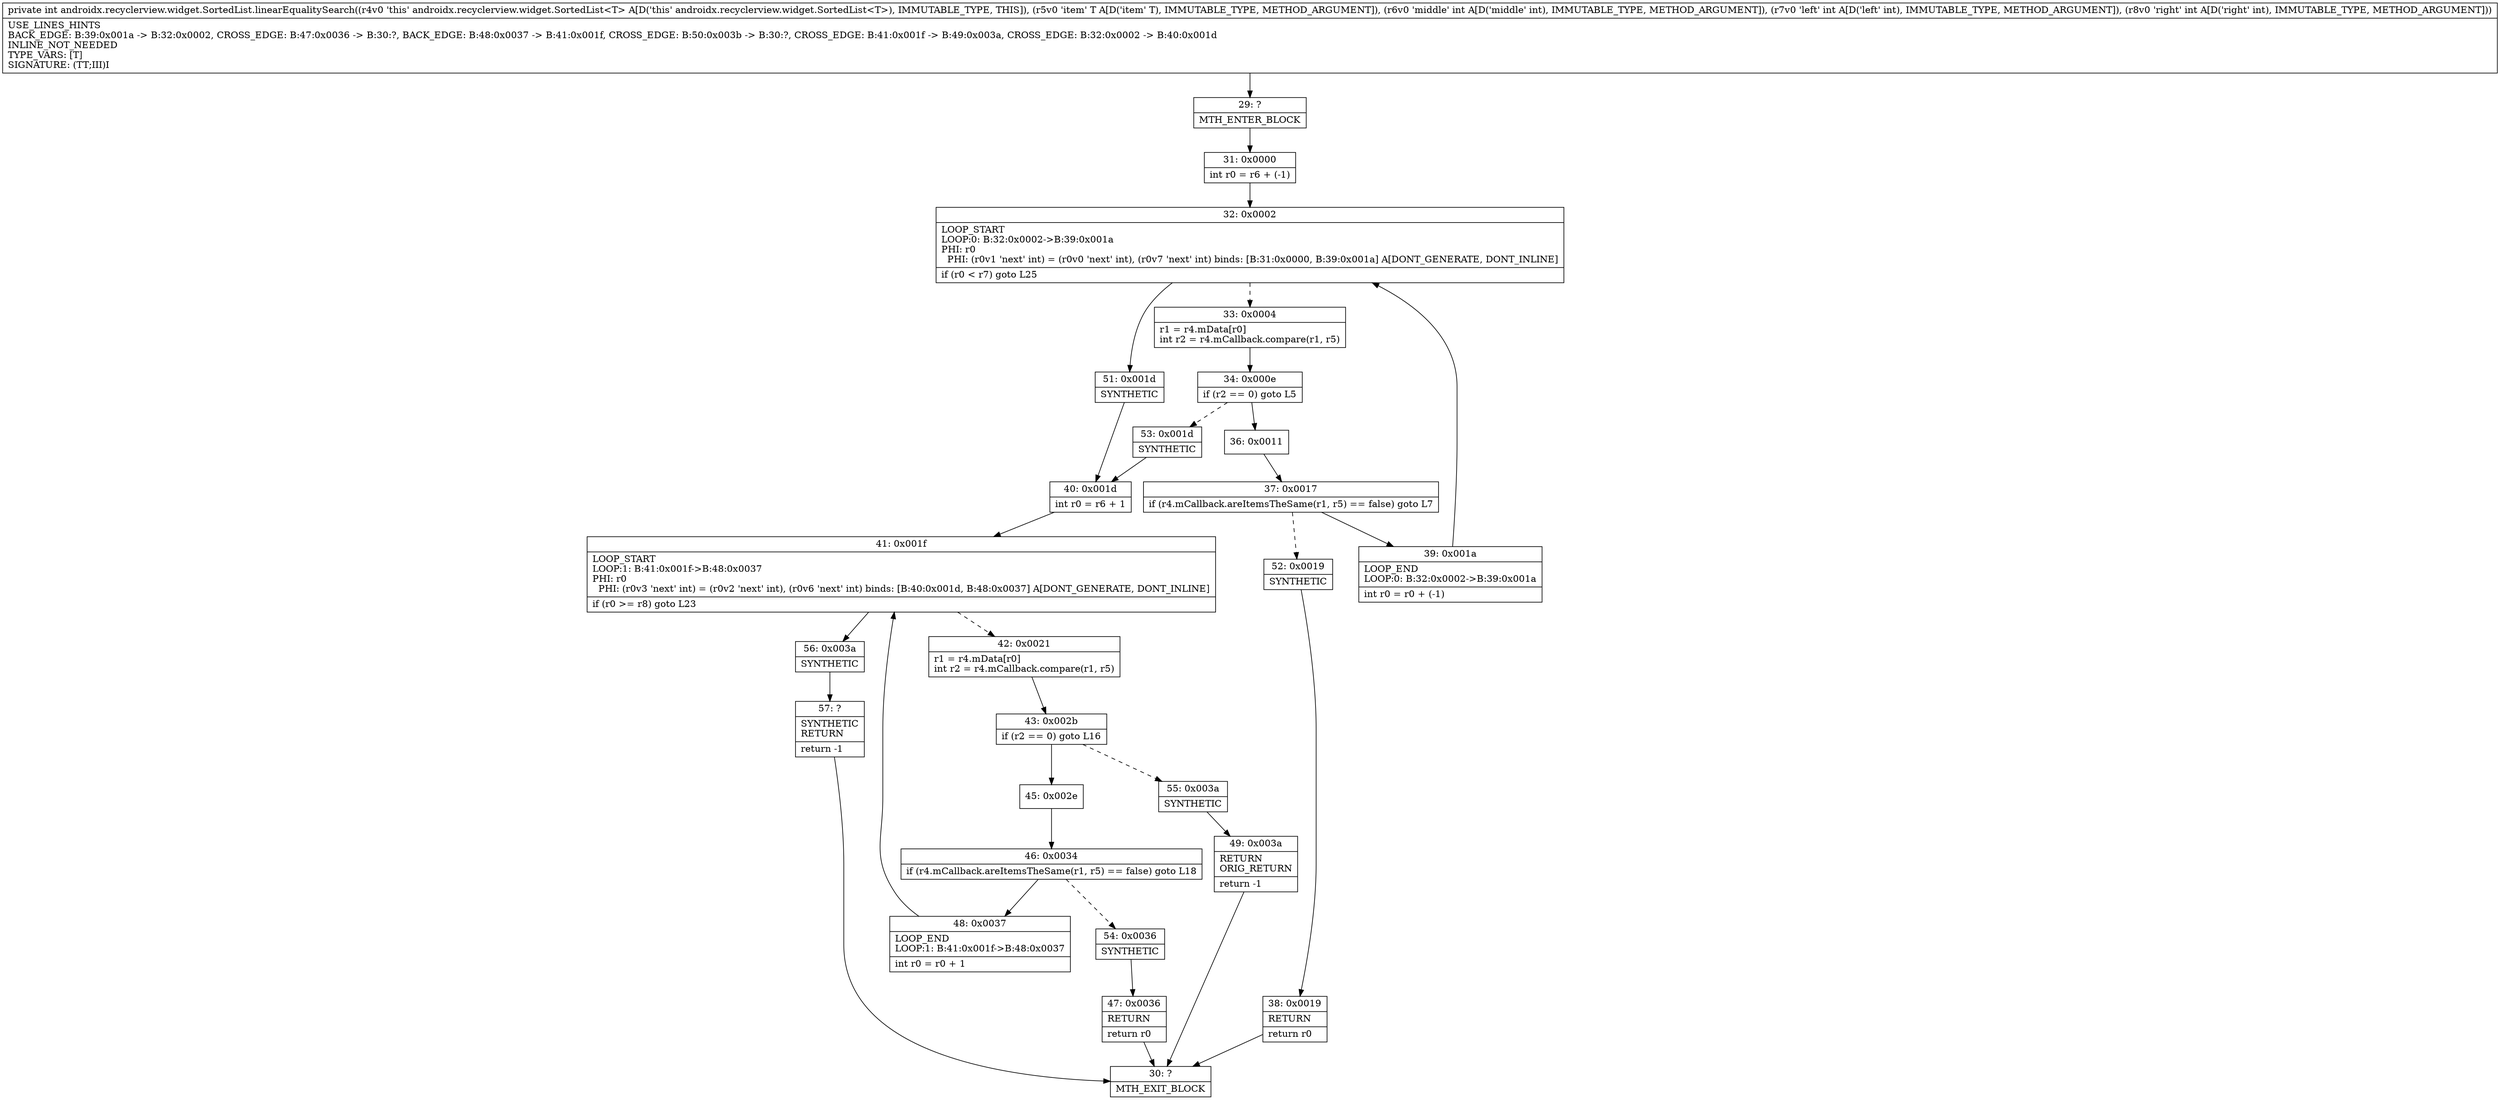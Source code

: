 digraph "CFG forandroidx.recyclerview.widget.SortedList.linearEqualitySearch(Ljava\/lang\/Object;III)I" {
Node_29 [shape=record,label="{29\:\ ?|MTH_ENTER_BLOCK\l}"];
Node_31 [shape=record,label="{31\:\ 0x0000|int r0 = r6 + (\-1)\l}"];
Node_32 [shape=record,label="{32\:\ 0x0002|LOOP_START\lLOOP:0: B:32:0x0002\-\>B:39:0x001a\lPHI: r0 \l  PHI: (r0v1 'next' int) = (r0v0 'next' int), (r0v7 'next' int) binds: [B:31:0x0000, B:39:0x001a] A[DONT_GENERATE, DONT_INLINE]\l|if (r0 \< r7) goto L25\l}"];
Node_33 [shape=record,label="{33\:\ 0x0004|r1 = r4.mData[r0]\lint r2 = r4.mCallback.compare(r1, r5)\l}"];
Node_34 [shape=record,label="{34\:\ 0x000e|if (r2 == 0) goto L5\l}"];
Node_36 [shape=record,label="{36\:\ 0x0011}"];
Node_37 [shape=record,label="{37\:\ 0x0017|if (r4.mCallback.areItemsTheSame(r1, r5) == false) goto L7\l}"];
Node_39 [shape=record,label="{39\:\ 0x001a|LOOP_END\lLOOP:0: B:32:0x0002\-\>B:39:0x001a\l|int r0 = r0 + (\-1)\l}"];
Node_52 [shape=record,label="{52\:\ 0x0019|SYNTHETIC\l}"];
Node_38 [shape=record,label="{38\:\ 0x0019|RETURN\l|return r0\l}"];
Node_30 [shape=record,label="{30\:\ ?|MTH_EXIT_BLOCK\l}"];
Node_53 [shape=record,label="{53\:\ 0x001d|SYNTHETIC\l}"];
Node_40 [shape=record,label="{40\:\ 0x001d|int r0 = r6 + 1\l}"];
Node_41 [shape=record,label="{41\:\ 0x001f|LOOP_START\lLOOP:1: B:41:0x001f\-\>B:48:0x0037\lPHI: r0 \l  PHI: (r0v3 'next' int) = (r0v2 'next' int), (r0v6 'next' int) binds: [B:40:0x001d, B:48:0x0037] A[DONT_GENERATE, DONT_INLINE]\l|if (r0 \>= r8) goto L23\l}"];
Node_42 [shape=record,label="{42\:\ 0x0021|r1 = r4.mData[r0]\lint r2 = r4.mCallback.compare(r1, r5)\l}"];
Node_43 [shape=record,label="{43\:\ 0x002b|if (r2 == 0) goto L16\l}"];
Node_45 [shape=record,label="{45\:\ 0x002e}"];
Node_46 [shape=record,label="{46\:\ 0x0034|if (r4.mCallback.areItemsTheSame(r1, r5) == false) goto L18\l}"];
Node_48 [shape=record,label="{48\:\ 0x0037|LOOP_END\lLOOP:1: B:41:0x001f\-\>B:48:0x0037\l|int r0 = r0 + 1\l}"];
Node_54 [shape=record,label="{54\:\ 0x0036|SYNTHETIC\l}"];
Node_47 [shape=record,label="{47\:\ 0x0036|RETURN\l|return r0\l}"];
Node_55 [shape=record,label="{55\:\ 0x003a|SYNTHETIC\l}"];
Node_49 [shape=record,label="{49\:\ 0x003a|RETURN\lORIG_RETURN\l|return \-1\l}"];
Node_56 [shape=record,label="{56\:\ 0x003a|SYNTHETIC\l}"];
Node_57 [shape=record,label="{57\:\ ?|SYNTHETIC\lRETURN\l|return \-1\l}"];
Node_51 [shape=record,label="{51\:\ 0x001d|SYNTHETIC\l}"];
MethodNode[shape=record,label="{private int androidx.recyclerview.widget.SortedList.linearEqualitySearch((r4v0 'this' androidx.recyclerview.widget.SortedList\<T\> A[D('this' androidx.recyclerview.widget.SortedList\<T\>), IMMUTABLE_TYPE, THIS]), (r5v0 'item' T A[D('item' T), IMMUTABLE_TYPE, METHOD_ARGUMENT]), (r6v0 'middle' int A[D('middle' int), IMMUTABLE_TYPE, METHOD_ARGUMENT]), (r7v0 'left' int A[D('left' int), IMMUTABLE_TYPE, METHOD_ARGUMENT]), (r8v0 'right' int A[D('right' int), IMMUTABLE_TYPE, METHOD_ARGUMENT]))  | USE_LINES_HINTS\lBACK_EDGE: B:39:0x001a \-\> B:32:0x0002, CROSS_EDGE: B:47:0x0036 \-\> B:30:?, BACK_EDGE: B:48:0x0037 \-\> B:41:0x001f, CROSS_EDGE: B:50:0x003b \-\> B:30:?, CROSS_EDGE: B:41:0x001f \-\> B:49:0x003a, CROSS_EDGE: B:32:0x0002 \-\> B:40:0x001d\lINLINE_NOT_NEEDED\lTYPE_VARS: [T]\lSIGNATURE: (TT;III)I\l}"];
MethodNode -> Node_29;Node_29 -> Node_31;
Node_31 -> Node_32;
Node_32 -> Node_33[style=dashed];
Node_32 -> Node_51;
Node_33 -> Node_34;
Node_34 -> Node_36;
Node_34 -> Node_53[style=dashed];
Node_36 -> Node_37;
Node_37 -> Node_39;
Node_37 -> Node_52[style=dashed];
Node_39 -> Node_32;
Node_52 -> Node_38;
Node_38 -> Node_30;
Node_53 -> Node_40;
Node_40 -> Node_41;
Node_41 -> Node_42[style=dashed];
Node_41 -> Node_56;
Node_42 -> Node_43;
Node_43 -> Node_45;
Node_43 -> Node_55[style=dashed];
Node_45 -> Node_46;
Node_46 -> Node_48;
Node_46 -> Node_54[style=dashed];
Node_48 -> Node_41;
Node_54 -> Node_47;
Node_47 -> Node_30;
Node_55 -> Node_49;
Node_49 -> Node_30;
Node_56 -> Node_57;
Node_57 -> Node_30;
Node_51 -> Node_40;
}

